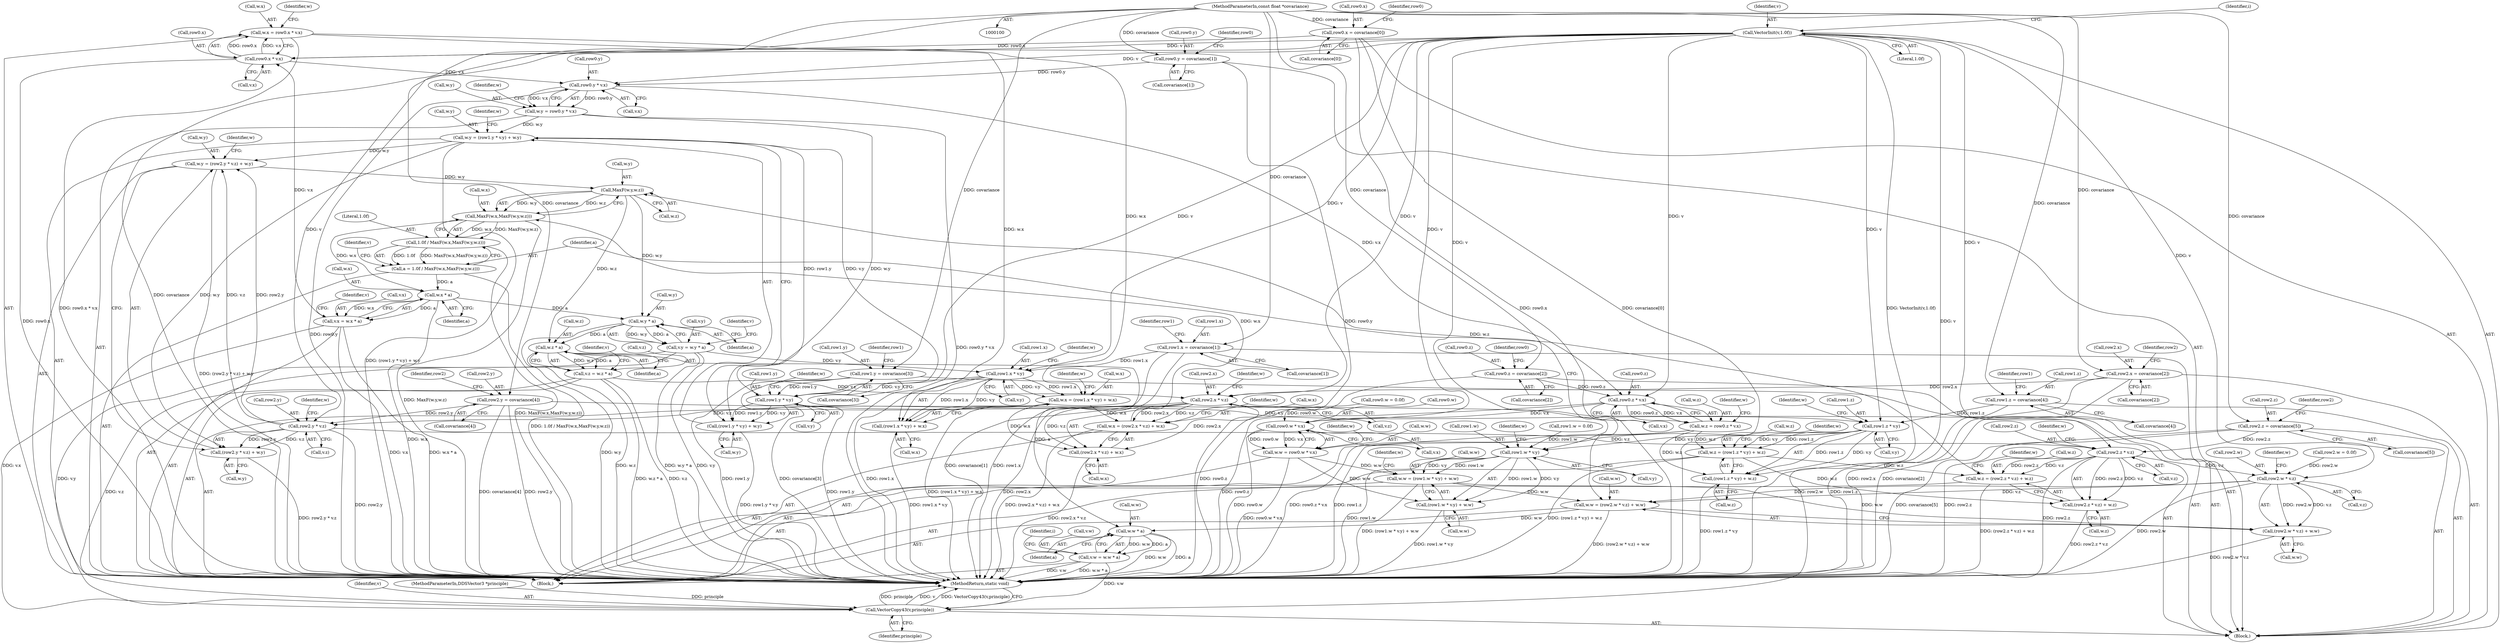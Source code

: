 digraph "1_ImageMagick_d7325bac173492b358417a0ad49fabad44447d52@integer" {
"1000202" [label="(Call,w.x = row0.x * v.x)"];
"1000206" [label="(Call,row0.x * v.x)"];
"1000109" [label="(Call,row0.x = covariance[0])"];
"1000101" [label="(MethodParameterIn,const float *covariance)"];
"1000187" [label="(Call,VectorInit(v,1.0f))"];
"1000381" [label="(Call,v.x = w.x * a)"];
"1000385" [label="(Call,w.x * a)"];
"1000370" [label="(Call,MaxF(w.x,MaxF(w.y,w.z)))"];
"1000306" [label="(Call,w.x = (row2.x * v.z) + w.x)"];
"1000311" [label="(Call,row2.x * v.z)"];
"1000161" [label="(Call,row2.x = covariance[2])"];
"1000399" [label="(Call,v.z = w.z * a)"];
"1000403" [label="(Call,w.z * a)"];
"1000374" [label="(Call,MaxF(w.y,w.z))"];
"1000321" [label="(Call,w.y = (row2.y * v.z) + w.y)"];
"1000326" [label="(Call,row2.y * v.z)"];
"1000168" [label="(Call,row2.y = covariance[4])"];
"1000261" [label="(Call,w.y = (row1.y * v.y) + w.y)"];
"1000266" [label="(Call,row1.y * v.y)"];
"1000142" [label="(Call,row1.y = covariance[3])"];
"1000251" [label="(Call,row1.x * v.y)"];
"1000135" [label="(Call,row1.x = covariance[1])"];
"1000390" [label="(Call,v.y = w.y * a)"];
"1000394" [label="(Call,w.y * a)"];
"1000213" [label="(Call,w.y = row0.y * v.x)"];
"1000217" [label="(Call,row0.y * v.x)"];
"1000116" [label="(Call,row0.y = covariance[1])"];
"1000336" [label="(Call,w.z = (row2.z * v.z) + w.z)"];
"1000341" [label="(Call,row2.z * v.z)"];
"1000175" [label="(Call,row2.z = covariance[5])"];
"1000276" [label="(Call,w.z = (row1.z * v.y) + w.z)"];
"1000281" [label="(Call,row1.z * v.y)"];
"1000149" [label="(Call,row1.z = covariance[4])"];
"1000224" [label="(Call,w.z = row0.z * v.x)"];
"1000228" [label="(Call,row0.z * v.x)"];
"1000123" [label="(Call,row0.z = covariance[2])"];
"1000246" [label="(Call,w.x = (row1.x * v.y) + w.x)"];
"1000202" [label="(Call,w.x = row0.x * v.x)"];
"1000366" [label="(Call,a = 1.0f / MaxF(w.x,MaxF(w.y,w.z)))"];
"1000368" [label="(Call,1.0f / MaxF(w.x,MaxF(w.y,w.z)))"];
"1000250" [label="(Call,(row1.x * v.y) + w.x)"];
"1000265" [label="(Call,(row1.y * v.y) + w.y)"];
"1000340" [label="(Call,(row2.z * v.z) + w.z)"];
"1000280" [label="(Call,(row1.z * v.y) + w.z)"];
"1000296" [label="(Call,row1.w * v.y)"];
"1000291" [label="(Call,w.w = (row1.w * v.y) + w.w)"];
"1000351" [label="(Call,w.w = (row2.w * v.z) + w.w)"];
"1000412" [label="(Call,w.w * a)"];
"1000408" [label="(Call,v.w = w.w * a)"];
"1000417" [label="(Call,VectorCopy43(v,principle))"];
"1000355" [label="(Call,(row2.w * v.z) + w.w)"];
"1000295" [label="(Call,(row1.w * v.y) + w.w)"];
"1000310" [label="(Call,(row2.x * v.z) + w.x)"];
"1000325" [label="(Call,(row2.y * v.z) + w.y)"];
"1000356" [label="(Call,row2.w * v.z)"];
"1000239" [label="(Call,row0.w * v.x)"];
"1000235" [label="(Call,w.w = row0.w * v.x)"];
"1000224" [label="(Call,w.z = row0.z * v.x)"];
"1000400" [label="(Call,v.z)"];
"1000124" [label="(Call,row0.z)"];
"1000177" [label="(Identifier,row2)"];
"1000385" [label="(Call,w.x * a)"];
"1000226" [label="(Identifier,w)"];
"1000277" [label="(Call,w.z)"];
"1000420" [label="(MethodReturn,static void)"];
"1000118" [label="(Identifier,row0)"];
"1000252" [label="(Call,row1.x)"];
"1000367" [label="(Identifier,a)"];
"1000416" [label="(Identifier,a)"];
"1000203" [label="(Call,w.x)"];
"1000399" [label="(Call,v.z = w.z * a)"];
"1000386" [label="(Call,w.x)"];
"1000357" [label="(Call,row2.w)"];
"1000187" [label="(Call,VectorInit(v,1.0f))"];
"1000250" [label="(Call,(row1.x * v.y) + w.x)"];
"1000417" [label="(Call,VectorCopy43(v,principle))"];
"1000369" [label="(Literal,1.0f)"];
"1000127" [label="(Call,covariance[2])"];
"1000364" [label="(Identifier,w)"];
"1000375" [label="(Call,w.y)"];
"1000213" [label="(Call,w.y = row0.y * v.x)"];
"1000135" [label="(Call,row1.x = covariance[1])"];
"1000139" [label="(Call,covariance[1])"];
"1000175" [label="(Call,row2.z = covariance[5])"];
"1000371" [label="(Call,w.x)"];
"1000312" [label="(Call,row2.x)"];
"1000297" [label="(Call,row1.w)"];
"1000109" [label="(Call,row0.x = covariance[0])"];
"1000132" [label="(Identifier,row0)"];
"1000325" [label="(Call,(row2.y * v.z) + w.y)"];
"1000225" [label="(Call,w.z)"];
"1000308" [label="(Identifier,w)"];
"1000188" [label="(Identifier,v)"];
"1000172" [label="(Call,covariance[4])"];
"1000355" [label="(Call,(row2.w * v.z) + w.w)"];
"1000246" [label="(Call,w.x = (row1.x * v.y) + w.x)"];
"1000404" [label="(Call,w.z)"];
"1000322" [label="(Call,w.y)"];
"1000179" [label="(Call,covariance[5])"];
"1000270" [label="(Call,v.y)"];
"1000199" [label="(Block,)"];
"1000165" [label="(Call,covariance[2])"];
"1000116" [label="(Call,row0.y = covariance[1])"];
"1000258" [label="(Call,w.x)"];
"1000330" [label="(Call,v.z)"];
"1000336" [label="(Call,w.z = (row2.z * v.z) + w.z)"];
"1000265" [label="(Call,(row1.y * v.y) + w.y)"];
"1000366" [label="(Call,a = 1.0f / MaxF(w.x,MaxF(w.y,w.z)))"];
"1000168" [label="(Call,row2.y = covariance[4])"];
"1000123" [label="(Call,row0.z = covariance[2])"];
"1000381" [label="(Call,v.x = w.x * a)"];
"1000333" [label="(Call,w.y)"];
"1000198" [label="(Identifier,i)"];
"1000261" [label="(Call,w.y = (row1.y * v.y) + w.y)"];
"1000120" [label="(Call,covariance[1])"];
"1000162" [label="(Call,row2.x)"];
"1000217" [label="(Call,row0.y * v.x)"];
"1000327" [label="(Call,row2.y)"];
"1000418" [label="(Identifier,v)"];
"1000392" [label="(Identifier,v)"];
"1000419" [label="(Identifier,principle)"];
"1000341" [label="(Call,row2.z * v.z)"];
"1000410" [label="(Identifier,v)"];
"1000144" [label="(Identifier,row1)"];
"1000229" [label="(Call,row0.z)"];
"1000345" [label="(Call,v.z)"];
"1000259" [label="(Identifier,w)"];
"1000117" [label="(Call,row0.y)"];
"1000189" [label="(Literal,1.0f)"];
"1000382" [label="(Call,v.x)"];
"1000235" [label="(Call,w.w = row0.w * v.x)"];
"1000306" [label="(Call,w.x = (row2.x * v.z) + w.x)"];
"1000326" [label="(Call,row2.y * v.z)"];
"1000323" [label="(Identifier,w)"];
"1000352" [label="(Call,w.w)"];
"1000282" [label="(Call,row1.z)"];
"1000228" [label="(Call,row0.z * v.x)"];
"1000102" [label="(MethodParameterIn,DDSVector3 *principle)"];
"1000153" [label="(Call,covariance[4])"];
"1000300" [label="(Call,v.y)"];
"1000303" [label="(Call,w.w)"];
"1000412" [label="(Call,w.w * a)"];
"1000232" [label="(Call,v.x)"];
"1000334" [label="(Identifier,w)"];
"1000151" [label="(Identifier,row1)"];
"1000169" [label="(Call,row2.y)"];
"1000263" [label="(Identifier,w)"];
"1000143" [label="(Call,row1.y)"];
"1000161" [label="(Call,row2.x = covariance[2])"];
"1000267" [label="(Call,row1.y)"];
"1000409" [label="(Call,v.w)"];
"1000285" [label="(Call,v.y)"];
"1000291" [label="(Call,w.w = (row1.w * v.y) + w.w)"];
"1000184" [label="(Identifier,row2)"];
"1000383" [label="(Identifier,v)"];
"1000342" [label="(Call,row2.z)"];
"1000337" [label="(Call,w.z)"];
"1000142" [label="(Call,row1.y = covariance[3])"];
"1000292" [label="(Call,w.w)"];
"1000110" [label="(Call,row0.x)"];
"1000266" [label="(Call,row1.y * v.y)"];
"1000315" [label="(Call,v.z)"];
"1000240" [label="(Call,row0.w)"];
"1000248" [label="(Identifier,w)"];
"1000374" [label="(Call,MaxF(w.y,w.z))"];
"1000363" [label="(Call,w.w)"];
"1000318" [label="(Call,w.x)"];
"1000176" [label="(Call,row2.z)"];
"1000407" [label="(Identifier,a)"];
"1000170" [label="(Identifier,row2)"];
"1000146" [label="(Call,covariance[3])"];
"1000351" [label="(Call,w.w = (row2.w * v.z) + w.w)"];
"1000101" [label="(MethodParameterIn,const float *covariance)"];
"1000158" [label="(Identifier,row1)"];
"1000349" [label="(Identifier,w)"];
"1000149" [label="(Call,row1.z = covariance[4])"];
"1000293" [label="(Identifier,w)"];
"1000304" [label="(Identifier,w)"];
"1000401" [label="(Identifier,v)"];
"1000394" [label="(Call,w.y * a)"];
"1000207" [label="(Call,row0.x)"];
"1000276" [label="(Call,w.z = (row1.z * v.y) + w.z)"];
"1000391" [label="(Call,v.y)"];
"1000262" [label="(Call,w.y)"];
"1000255" [label="(Call,v.y)"];
"1000288" [label="(Call,w.z)"];
"1000338" [label="(Identifier,w)"];
"1000192" [label="(Identifier,i)"];
"1000378" [label="(Call,w.z)"];
"1000239" [label="(Call,row0.w * v.x)"];
"1000289" [label="(Identifier,w)"];
"1000280" [label="(Call,(row1.z * v.y) + w.z)"];
"1000156" [label="(Call,row1.w = 0.0f)"];
"1000348" [label="(Call,w.z)"];
"1000321" [label="(Call,w.y = (row2.y * v.z) + w.y)"];
"1000150" [label="(Call,row1.z)"];
"1000218" [label="(Call,row0.y)"];
"1000389" [label="(Identifier,a)"];
"1000210" [label="(Call,v.x)"];
"1000368" [label="(Call,1.0f / MaxF(w.x,MaxF(w.y,w.z)))"];
"1000390" [label="(Call,v.y = w.y * a)"];
"1000295" [label="(Call,(row1.w * v.y) + w.w)"];
"1000296" [label="(Call,row1.w * v.y)"];
"1000125" [label="(Identifier,row0)"];
"1000247" [label="(Call,w.x)"];
"1000182" [label="(Call,row2.w = 0.0f)"];
"1000251" [label="(Call,row1.x * v.y)"];
"1000408" [label="(Call,v.w = w.w * a)"];
"1000311" [label="(Call,row2.x * v.z)"];
"1000395" [label="(Call,w.y)"];
"1000214" [label="(Call,w.y)"];
"1000130" [label="(Call,row0.w = 0.0f)"];
"1000281" [label="(Call,row1.z * v.y)"];
"1000236" [label="(Call,w.w)"];
"1000370" [label="(Call,MaxF(w.x,MaxF(w.y,w.z)))"];
"1000413" [label="(Call,w.w)"];
"1000103" [label="(Block,)"];
"1000273" [label="(Call,w.y)"];
"1000356" [label="(Call,row2.w * v.z)"];
"1000221" [label="(Call,v.x)"];
"1000215" [label="(Identifier,w)"];
"1000237" [label="(Identifier,w)"];
"1000206" [label="(Call,row0.x * v.x)"];
"1000319" [label="(Identifier,w)"];
"1000113" [label="(Call,covariance[0])"];
"1000243" [label="(Call,v.x)"];
"1000340" [label="(Call,(row2.z * v.z) + w.z)"];
"1000398" [label="(Identifier,a)"];
"1000360" [label="(Call,v.z)"];
"1000278" [label="(Identifier,w)"];
"1000307" [label="(Call,w.x)"];
"1000353" [label="(Identifier,w)"];
"1000202" [label="(Call,w.x = row0.x * v.x)"];
"1000403" [label="(Call,w.z * a)"];
"1000274" [label="(Identifier,w)"];
"1000310" [label="(Call,(row2.x * v.z) + w.x)"];
"1000136" [label="(Call,row1.x)"];
"1000202" -> "1000199"  [label="AST: "];
"1000202" -> "1000206"  [label="CFG: "];
"1000203" -> "1000202"  [label="AST: "];
"1000206" -> "1000202"  [label="AST: "];
"1000215" -> "1000202"  [label="CFG: "];
"1000202" -> "1000420"  [label="DDG: row0.x * v.x"];
"1000206" -> "1000202"  [label="DDG: row0.x"];
"1000206" -> "1000202"  [label="DDG: v.x"];
"1000202" -> "1000246"  [label="DDG: w.x"];
"1000202" -> "1000250"  [label="DDG: w.x"];
"1000206" -> "1000210"  [label="CFG: "];
"1000207" -> "1000206"  [label="AST: "];
"1000210" -> "1000206"  [label="AST: "];
"1000206" -> "1000420"  [label="DDG: row0.x"];
"1000109" -> "1000206"  [label="DDG: row0.x"];
"1000187" -> "1000206"  [label="DDG: v"];
"1000381" -> "1000206"  [label="DDG: v.x"];
"1000206" -> "1000217"  [label="DDG: v.x"];
"1000109" -> "1000103"  [label="AST: "];
"1000109" -> "1000113"  [label="CFG: "];
"1000110" -> "1000109"  [label="AST: "];
"1000113" -> "1000109"  [label="AST: "];
"1000118" -> "1000109"  [label="CFG: "];
"1000109" -> "1000420"  [label="DDG: covariance[0]"];
"1000109" -> "1000420"  [label="DDG: row0.x"];
"1000101" -> "1000109"  [label="DDG: covariance"];
"1000101" -> "1000100"  [label="AST: "];
"1000101" -> "1000420"  [label="DDG: covariance"];
"1000101" -> "1000116"  [label="DDG: covariance"];
"1000101" -> "1000123"  [label="DDG: covariance"];
"1000101" -> "1000135"  [label="DDG: covariance"];
"1000101" -> "1000142"  [label="DDG: covariance"];
"1000101" -> "1000149"  [label="DDG: covariance"];
"1000101" -> "1000161"  [label="DDG: covariance"];
"1000101" -> "1000168"  [label="DDG: covariance"];
"1000101" -> "1000175"  [label="DDG: covariance"];
"1000187" -> "1000103"  [label="AST: "];
"1000187" -> "1000189"  [label="CFG: "];
"1000188" -> "1000187"  [label="AST: "];
"1000189" -> "1000187"  [label="AST: "];
"1000192" -> "1000187"  [label="CFG: "];
"1000187" -> "1000420"  [label="DDG: VectorInit(v,1.0f)"];
"1000187" -> "1000217"  [label="DDG: v"];
"1000187" -> "1000228"  [label="DDG: v"];
"1000187" -> "1000239"  [label="DDG: v"];
"1000187" -> "1000251"  [label="DDG: v"];
"1000187" -> "1000266"  [label="DDG: v"];
"1000187" -> "1000281"  [label="DDG: v"];
"1000187" -> "1000296"  [label="DDG: v"];
"1000187" -> "1000311"  [label="DDG: v"];
"1000187" -> "1000326"  [label="DDG: v"];
"1000187" -> "1000341"  [label="DDG: v"];
"1000187" -> "1000356"  [label="DDG: v"];
"1000187" -> "1000417"  [label="DDG: v"];
"1000381" -> "1000199"  [label="AST: "];
"1000381" -> "1000385"  [label="CFG: "];
"1000382" -> "1000381"  [label="AST: "];
"1000385" -> "1000381"  [label="AST: "];
"1000392" -> "1000381"  [label="CFG: "];
"1000381" -> "1000420"  [label="DDG: v.x"];
"1000381" -> "1000420"  [label="DDG: w.x * a"];
"1000385" -> "1000381"  [label="DDG: w.x"];
"1000385" -> "1000381"  [label="DDG: a"];
"1000381" -> "1000417"  [label="DDG: v.x"];
"1000385" -> "1000389"  [label="CFG: "];
"1000386" -> "1000385"  [label="AST: "];
"1000389" -> "1000385"  [label="AST: "];
"1000385" -> "1000420"  [label="DDG: w.x"];
"1000370" -> "1000385"  [label="DDG: w.x"];
"1000366" -> "1000385"  [label="DDG: a"];
"1000385" -> "1000394"  [label="DDG: a"];
"1000370" -> "1000368"  [label="AST: "];
"1000370" -> "1000374"  [label="CFG: "];
"1000371" -> "1000370"  [label="AST: "];
"1000374" -> "1000370"  [label="AST: "];
"1000368" -> "1000370"  [label="CFG: "];
"1000370" -> "1000420"  [label="DDG: MaxF(w.y,w.z)"];
"1000370" -> "1000368"  [label="DDG: w.x"];
"1000370" -> "1000368"  [label="DDG: MaxF(w.y,w.z)"];
"1000306" -> "1000370"  [label="DDG: w.x"];
"1000374" -> "1000370"  [label="DDG: w.y"];
"1000374" -> "1000370"  [label="DDG: w.z"];
"1000306" -> "1000199"  [label="AST: "];
"1000306" -> "1000310"  [label="CFG: "];
"1000307" -> "1000306"  [label="AST: "];
"1000310" -> "1000306"  [label="AST: "];
"1000323" -> "1000306"  [label="CFG: "];
"1000306" -> "1000420"  [label="DDG: (row2.x * v.z) + w.x"];
"1000311" -> "1000306"  [label="DDG: row2.x"];
"1000311" -> "1000306"  [label="DDG: v.z"];
"1000246" -> "1000306"  [label="DDG: w.x"];
"1000311" -> "1000310"  [label="AST: "];
"1000311" -> "1000315"  [label="CFG: "];
"1000312" -> "1000311"  [label="AST: "];
"1000315" -> "1000311"  [label="AST: "];
"1000319" -> "1000311"  [label="CFG: "];
"1000311" -> "1000420"  [label="DDG: row2.x"];
"1000311" -> "1000310"  [label="DDG: row2.x"];
"1000311" -> "1000310"  [label="DDG: v.z"];
"1000161" -> "1000311"  [label="DDG: row2.x"];
"1000399" -> "1000311"  [label="DDG: v.z"];
"1000311" -> "1000326"  [label="DDG: v.z"];
"1000161" -> "1000103"  [label="AST: "];
"1000161" -> "1000165"  [label="CFG: "];
"1000162" -> "1000161"  [label="AST: "];
"1000165" -> "1000161"  [label="AST: "];
"1000170" -> "1000161"  [label="CFG: "];
"1000161" -> "1000420"  [label="DDG: row2.x"];
"1000161" -> "1000420"  [label="DDG: covariance[2]"];
"1000399" -> "1000199"  [label="AST: "];
"1000399" -> "1000403"  [label="CFG: "];
"1000400" -> "1000399"  [label="AST: "];
"1000403" -> "1000399"  [label="AST: "];
"1000410" -> "1000399"  [label="CFG: "];
"1000399" -> "1000420"  [label="DDG: w.z * a"];
"1000399" -> "1000420"  [label="DDG: v.z"];
"1000403" -> "1000399"  [label="DDG: w.z"];
"1000403" -> "1000399"  [label="DDG: a"];
"1000399" -> "1000417"  [label="DDG: v.z"];
"1000403" -> "1000407"  [label="CFG: "];
"1000404" -> "1000403"  [label="AST: "];
"1000407" -> "1000403"  [label="AST: "];
"1000403" -> "1000420"  [label="DDG: w.z"];
"1000374" -> "1000403"  [label="DDG: w.z"];
"1000394" -> "1000403"  [label="DDG: a"];
"1000403" -> "1000412"  [label="DDG: a"];
"1000374" -> "1000378"  [label="CFG: "];
"1000375" -> "1000374"  [label="AST: "];
"1000378" -> "1000374"  [label="AST: "];
"1000321" -> "1000374"  [label="DDG: w.y"];
"1000336" -> "1000374"  [label="DDG: w.z"];
"1000374" -> "1000394"  [label="DDG: w.y"];
"1000321" -> "1000199"  [label="AST: "];
"1000321" -> "1000325"  [label="CFG: "];
"1000322" -> "1000321"  [label="AST: "];
"1000325" -> "1000321"  [label="AST: "];
"1000338" -> "1000321"  [label="CFG: "];
"1000321" -> "1000420"  [label="DDG: (row2.y * v.z) + w.y"];
"1000326" -> "1000321"  [label="DDG: row2.y"];
"1000326" -> "1000321"  [label="DDG: v.z"];
"1000261" -> "1000321"  [label="DDG: w.y"];
"1000326" -> "1000325"  [label="AST: "];
"1000326" -> "1000330"  [label="CFG: "];
"1000327" -> "1000326"  [label="AST: "];
"1000330" -> "1000326"  [label="AST: "];
"1000334" -> "1000326"  [label="CFG: "];
"1000326" -> "1000420"  [label="DDG: row2.y"];
"1000326" -> "1000325"  [label="DDG: row2.y"];
"1000326" -> "1000325"  [label="DDG: v.z"];
"1000168" -> "1000326"  [label="DDG: row2.y"];
"1000326" -> "1000341"  [label="DDG: v.z"];
"1000168" -> "1000103"  [label="AST: "];
"1000168" -> "1000172"  [label="CFG: "];
"1000169" -> "1000168"  [label="AST: "];
"1000172" -> "1000168"  [label="AST: "];
"1000177" -> "1000168"  [label="CFG: "];
"1000168" -> "1000420"  [label="DDG: covariance[4]"];
"1000168" -> "1000420"  [label="DDG: row2.y"];
"1000261" -> "1000199"  [label="AST: "];
"1000261" -> "1000265"  [label="CFG: "];
"1000262" -> "1000261"  [label="AST: "];
"1000265" -> "1000261"  [label="AST: "];
"1000278" -> "1000261"  [label="CFG: "];
"1000261" -> "1000420"  [label="DDG: (row1.y * v.y) + w.y"];
"1000266" -> "1000261"  [label="DDG: row1.y"];
"1000266" -> "1000261"  [label="DDG: v.y"];
"1000213" -> "1000261"  [label="DDG: w.y"];
"1000261" -> "1000325"  [label="DDG: w.y"];
"1000266" -> "1000265"  [label="AST: "];
"1000266" -> "1000270"  [label="CFG: "];
"1000267" -> "1000266"  [label="AST: "];
"1000270" -> "1000266"  [label="AST: "];
"1000274" -> "1000266"  [label="CFG: "];
"1000266" -> "1000420"  [label="DDG: row1.y"];
"1000266" -> "1000265"  [label="DDG: row1.y"];
"1000266" -> "1000265"  [label="DDG: v.y"];
"1000142" -> "1000266"  [label="DDG: row1.y"];
"1000251" -> "1000266"  [label="DDG: v.y"];
"1000266" -> "1000281"  [label="DDG: v.y"];
"1000142" -> "1000103"  [label="AST: "];
"1000142" -> "1000146"  [label="CFG: "];
"1000143" -> "1000142"  [label="AST: "];
"1000146" -> "1000142"  [label="AST: "];
"1000151" -> "1000142"  [label="CFG: "];
"1000142" -> "1000420"  [label="DDG: row1.y"];
"1000142" -> "1000420"  [label="DDG: covariance[3]"];
"1000251" -> "1000250"  [label="AST: "];
"1000251" -> "1000255"  [label="CFG: "];
"1000252" -> "1000251"  [label="AST: "];
"1000255" -> "1000251"  [label="AST: "];
"1000259" -> "1000251"  [label="CFG: "];
"1000251" -> "1000420"  [label="DDG: row1.x"];
"1000251" -> "1000246"  [label="DDG: row1.x"];
"1000251" -> "1000246"  [label="DDG: v.y"];
"1000251" -> "1000250"  [label="DDG: row1.x"];
"1000251" -> "1000250"  [label="DDG: v.y"];
"1000135" -> "1000251"  [label="DDG: row1.x"];
"1000390" -> "1000251"  [label="DDG: v.y"];
"1000135" -> "1000103"  [label="AST: "];
"1000135" -> "1000139"  [label="CFG: "];
"1000136" -> "1000135"  [label="AST: "];
"1000139" -> "1000135"  [label="AST: "];
"1000144" -> "1000135"  [label="CFG: "];
"1000135" -> "1000420"  [label="DDG: covariance[1]"];
"1000135" -> "1000420"  [label="DDG: row1.x"];
"1000390" -> "1000199"  [label="AST: "];
"1000390" -> "1000394"  [label="CFG: "];
"1000391" -> "1000390"  [label="AST: "];
"1000394" -> "1000390"  [label="AST: "];
"1000401" -> "1000390"  [label="CFG: "];
"1000390" -> "1000420"  [label="DDG: w.y * a"];
"1000390" -> "1000420"  [label="DDG: v.y"];
"1000394" -> "1000390"  [label="DDG: w.y"];
"1000394" -> "1000390"  [label="DDG: a"];
"1000390" -> "1000417"  [label="DDG: v.y"];
"1000394" -> "1000398"  [label="CFG: "];
"1000395" -> "1000394"  [label="AST: "];
"1000398" -> "1000394"  [label="AST: "];
"1000394" -> "1000420"  [label="DDG: w.y"];
"1000213" -> "1000199"  [label="AST: "];
"1000213" -> "1000217"  [label="CFG: "];
"1000214" -> "1000213"  [label="AST: "];
"1000217" -> "1000213"  [label="AST: "];
"1000226" -> "1000213"  [label="CFG: "];
"1000213" -> "1000420"  [label="DDG: row0.y * v.x"];
"1000217" -> "1000213"  [label="DDG: row0.y"];
"1000217" -> "1000213"  [label="DDG: v.x"];
"1000213" -> "1000265"  [label="DDG: w.y"];
"1000217" -> "1000221"  [label="CFG: "];
"1000218" -> "1000217"  [label="AST: "];
"1000221" -> "1000217"  [label="AST: "];
"1000217" -> "1000420"  [label="DDG: row0.y"];
"1000116" -> "1000217"  [label="DDG: row0.y"];
"1000217" -> "1000228"  [label="DDG: v.x"];
"1000116" -> "1000103"  [label="AST: "];
"1000116" -> "1000120"  [label="CFG: "];
"1000117" -> "1000116"  [label="AST: "];
"1000120" -> "1000116"  [label="AST: "];
"1000125" -> "1000116"  [label="CFG: "];
"1000116" -> "1000420"  [label="DDG: row0.y"];
"1000336" -> "1000199"  [label="AST: "];
"1000336" -> "1000340"  [label="CFG: "];
"1000337" -> "1000336"  [label="AST: "];
"1000340" -> "1000336"  [label="AST: "];
"1000353" -> "1000336"  [label="CFG: "];
"1000336" -> "1000420"  [label="DDG: (row2.z * v.z) + w.z"];
"1000341" -> "1000336"  [label="DDG: row2.z"];
"1000341" -> "1000336"  [label="DDG: v.z"];
"1000276" -> "1000336"  [label="DDG: w.z"];
"1000341" -> "1000340"  [label="AST: "];
"1000341" -> "1000345"  [label="CFG: "];
"1000342" -> "1000341"  [label="AST: "];
"1000345" -> "1000341"  [label="AST: "];
"1000349" -> "1000341"  [label="CFG: "];
"1000341" -> "1000420"  [label="DDG: row2.z"];
"1000341" -> "1000340"  [label="DDG: row2.z"];
"1000341" -> "1000340"  [label="DDG: v.z"];
"1000175" -> "1000341"  [label="DDG: row2.z"];
"1000341" -> "1000356"  [label="DDG: v.z"];
"1000175" -> "1000103"  [label="AST: "];
"1000175" -> "1000179"  [label="CFG: "];
"1000176" -> "1000175"  [label="AST: "];
"1000179" -> "1000175"  [label="AST: "];
"1000184" -> "1000175"  [label="CFG: "];
"1000175" -> "1000420"  [label="DDG: covariance[5]"];
"1000175" -> "1000420"  [label="DDG: row2.z"];
"1000276" -> "1000199"  [label="AST: "];
"1000276" -> "1000280"  [label="CFG: "];
"1000277" -> "1000276"  [label="AST: "];
"1000280" -> "1000276"  [label="AST: "];
"1000293" -> "1000276"  [label="CFG: "];
"1000276" -> "1000420"  [label="DDG: (row1.z * v.y) + w.z"];
"1000281" -> "1000276"  [label="DDG: row1.z"];
"1000281" -> "1000276"  [label="DDG: v.y"];
"1000224" -> "1000276"  [label="DDG: w.z"];
"1000276" -> "1000340"  [label="DDG: w.z"];
"1000281" -> "1000280"  [label="AST: "];
"1000281" -> "1000285"  [label="CFG: "];
"1000282" -> "1000281"  [label="AST: "];
"1000285" -> "1000281"  [label="AST: "];
"1000289" -> "1000281"  [label="CFG: "];
"1000281" -> "1000420"  [label="DDG: row1.z"];
"1000281" -> "1000280"  [label="DDG: row1.z"];
"1000281" -> "1000280"  [label="DDG: v.y"];
"1000149" -> "1000281"  [label="DDG: row1.z"];
"1000281" -> "1000296"  [label="DDG: v.y"];
"1000149" -> "1000103"  [label="AST: "];
"1000149" -> "1000153"  [label="CFG: "];
"1000150" -> "1000149"  [label="AST: "];
"1000153" -> "1000149"  [label="AST: "];
"1000158" -> "1000149"  [label="CFG: "];
"1000149" -> "1000420"  [label="DDG: row1.z"];
"1000224" -> "1000199"  [label="AST: "];
"1000224" -> "1000228"  [label="CFG: "];
"1000225" -> "1000224"  [label="AST: "];
"1000228" -> "1000224"  [label="AST: "];
"1000237" -> "1000224"  [label="CFG: "];
"1000224" -> "1000420"  [label="DDG: row0.z * v.x"];
"1000228" -> "1000224"  [label="DDG: row0.z"];
"1000228" -> "1000224"  [label="DDG: v.x"];
"1000224" -> "1000280"  [label="DDG: w.z"];
"1000228" -> "1000232"  [label="CFG: "];
"1000229" -> "1000228"  [label="AST: "];
"1000232" -> "1000228"  [label="AST: "];
"1000228" -> "1000420"  [label="DDG: row0.z"];
"1000123" -> "1000228"  [label="DDG: row0.z"];
"1000228" -> "1000239"  [label="DDG: v.x"];
"1000123" -> "1000103"  [label="AST: "];
"1000123" -> "1000127"  [label="CFG: "];
"1000124" -> "1000123"  [label="AST: "];
"1000127" -> "1000123"  [label="AST: "];
"1000132" -> "1000123"  [label="CFG: "];
"1000123" -> "1000420"  [label="DDG: row0.z"];
"1000246" -> "1000199"  [label="AST: "];
"1000246" -> "1000250"  [label="CFG: "];
"1000247" -> "1000246"  [label="AST: "];
"1000250" -> "1000246"  [label="AST: "];
"1000263" -> "1000246"  [label="CFG: "];
"1000246" -> "1000420"  [label="DDG: (row1.x * v.y) + w.x"];
"1000246" -> "1000310"  [label="DDG: w.x"];
"1000366" -> "1000199"  [label="AST: "];
"1000366" -> "1000368"  [label="CFG: "];
"1000367" -> "1000366"  [label="AST: "];
"1000368" -> "1000366"  [label="AST: "];
"1000383" -> "1000366"  [label="CFG: "];
"1000366" -> "1000420"  [label="DDG: 1.0f / MaxF(w.x,MaxF(w.y,w.z))"];
"1000368" -> "1000366"  [label="DDG: 1.0f"];
"1000368" -> "1000366"  [label="DDG: MaxF(w.x,MaxF(w.y,w.z))"];
"1000369" -> "1000368"  [label="AST: "];
"1000368" -> "1000420"  [label="DDG: MaxF(w.x,MaxF(w.y,w.z))"];
"1000250" -> "1000258"  [label="CFG: "];
"1000258" -> "1000250"  [label="AST: "];
"1000250" -> "1000420"  [label="DDG: row1.x * v.y"];
"1000265" -> "1000273"  [label="CFG: "];
"1000273" -> "1000265"  [label="AST: "];
"1000265" -> "1000420"  [label="DDG: row1.y * v.y"];
"1000340" -> "1000348"  [label="CFG: "];
"1000348" -> "1000340"  [label="AST: "];
"1000340" -> "1000420"  [label="DDG: row2.z * v.z"];
"1000280" -> "1000288"  [label="CFG: "];
"1000288" -> "1000280"  [label="AST: "];
"1000280" -> "1000420"  [label="DDG: row1.z * v.y"];
"1000296" -> "1000295"  [label="AST: "];
"1000296" -> "1000300"  [label="CFG: "];
"1000297" -> "1000296"  [label="AST: "];
"1000300" -> "1000296"  [label="AST: "];
"1000304" -> "1000296"  [label="CFG: "];
"1000296" -> "1000420"  [label="DDG: row1.w"];
"1000296" -> "1000291"  [label="DDG: row1.w"];
"1000296" -> "1000291"  [label="DDG: v.y"];
"1000296" -> "1000295"  [label="DDG: row1.w"];
"1000296" -> "1000295"  [label="DDG: v.y"];
"1000156" -> "1000296"  [label="DDG: row1.w"];
"1000291" -> "1000199"  [label="AST: "];
"1000291" -> "1000295"  [label="CFG: "];
"1000292" -> "1000291"  [label="AST: "];
"1000295" -> "1000291"  [label="AST: "];
"1000308" -> "1000291"  [label="CFG: "];
"1000291" -> "1000420"  [label="DDG: (row1.w * v.y) + w.w"];
"1000235" -> "1000291"  [label="DDG: w.w"];
"1000291" -> "1000351"  [label="DDG: w.w"];
"1000291" -> "1000355"  [label="DDG: w.w"];
"1000351" -> "1000199"  [label="AST: "];
"1000351" -> "1000355"  [label="CFG: "];
"1000352" -> "1000351"  [label="AST: "];
"1000355" -> "1000351"  [label="AST: "];
"1000367" -> "1000351"  [label="CFG: "];
"1000351" -> "1000420"  [label="DDG: (row2.w * v.z) + w.w"];
"1000356" -> "1000351"  [label="DDG: row2.w"];
"1000356" -> "1000351"  [label="DDG: v.z"];
"1000351" -> "1000412"  [label="DDG: w.w"];
"1000412" -> "1000408"  [label="AST: "];
"1000412" -> "1000416"  [label="CFG: "];
"1000413" -> "1000412"  [label="AST: "];
"1000416" -> "1000412"  [label="AST: "];
"1000408" -> "1000412"  [label="CFG: "];
"1000412" -> "1000420"  [label="DDG: w.w"];
"1000412" -> "1000420"  [label="DDG: a"];
"1000412" -> "1000408"  [label="DDG: w.w"];
"1000412" -> "1000408"  [label="DDG: a"];
"1000408" -> "1000199"  [label="AST: "];
"1000409" -> "1000408"  [label="AST: "];
"1000198" -> "1000408"  [label="CFG: "];
"1000408" -> "1000420"  [label="DDG: v.w"];
"1000408" -> "1000420"  [label="DDG: w.w * a"];
"1000408" -> "1000417"  [label="DDG: v.w"];
"1000417" -> "1000103"  [label="AST: "];
"1000417" -> "1000419"  [label="CFG: "];
"1000418" -> "1000417"  [label="AST: "];
"1000419" -> "1000417"  [label="AST: "];
"1000420" -> "1000417"  [label="CFG: "];
"1000417" -> "1000420"  [label="DDG: principle"];
"1000417" -> "1000420"  [label="DDG: v"];
"1000417" -> "1000420"  [label="DDG: VectorCopy43(v,principle)"];
"1000102" -> "1000417"  [label="DDG: principle"];
"1000355" -> "1000363"  [label="CFG: "];
"1000356" -> "1000355"  [label="AST: "];
"1000363" -> "1000355"  [label="AST: "];
"1000355" -> "1000420"  [label="DDG: row2.w * v.z"];
"1000356" -> "1000355"  [label="DDG: row2.w"];
"1000356" -> "1000355"  [label="DDG: v.z"];
"1000295" -> "1000303"  [label="CFG: "];
"1000303" -> "1000295"  [label="AST: "];
"1000295" -> "1000420"  [label="DDG: row1.w * v.y"];
"1000235" -> "1000295"  [label="DDG: w.w"];
"1000310" -> "1000318"  [label="CFG: "];
"1000318" -> "1000310"  [label="AST: "];
"1000310" -> "1000420"  [label="DDG: row2.x * v.z"];
"1000325" -> "1000333"  [label="CFG: "];
"1000333" -> "1000325"  [label="AST: "];
"1000325" -> "1000420"  [label="DDG: row2.y * v.z"];
"1000356" -> "1000360"  [label="CFG: "];
"1000357" -> "1000356"  [label="AST: "];
"1000360" -> "1000356"  [label="AST: "];
"1000364" -> "1000356"  [label="CFG: "];
"1000356" -> "1000420"  [label="DDG: row2.w"];
"1000182" -> "1000356"  [label="DDG: row2.w"];
"1000239" -> "1000235"  [label="AST: "];
"1000239" -> "1000243"  [label="CFG: "];
"1000240" -> "1000239"  [label="AST: "];
"1000243" -> "1000239"  [label="AST: "];
"1000235" -> "1000239"  [label="CFG: "];
"1000239" -> "1000420"  [label="DDG: row0.w"];
"1000239" -> "1000235"  [label="DDG: row0.w"];
"1000239" -> "1000235"  [label="DDG: v.x"];
"1000130" -> "1000239"  [label="DDG: row0.w"];
"1000235" -> "1000199"  [label="AST: "];
"1000236" -> "1000235"  [label="AST: "];
"1000248" -> "1000235"  [label="CFG: "];
"1000235" -> "1000420"  [label="DDG: row0.w * v.x"];
}
